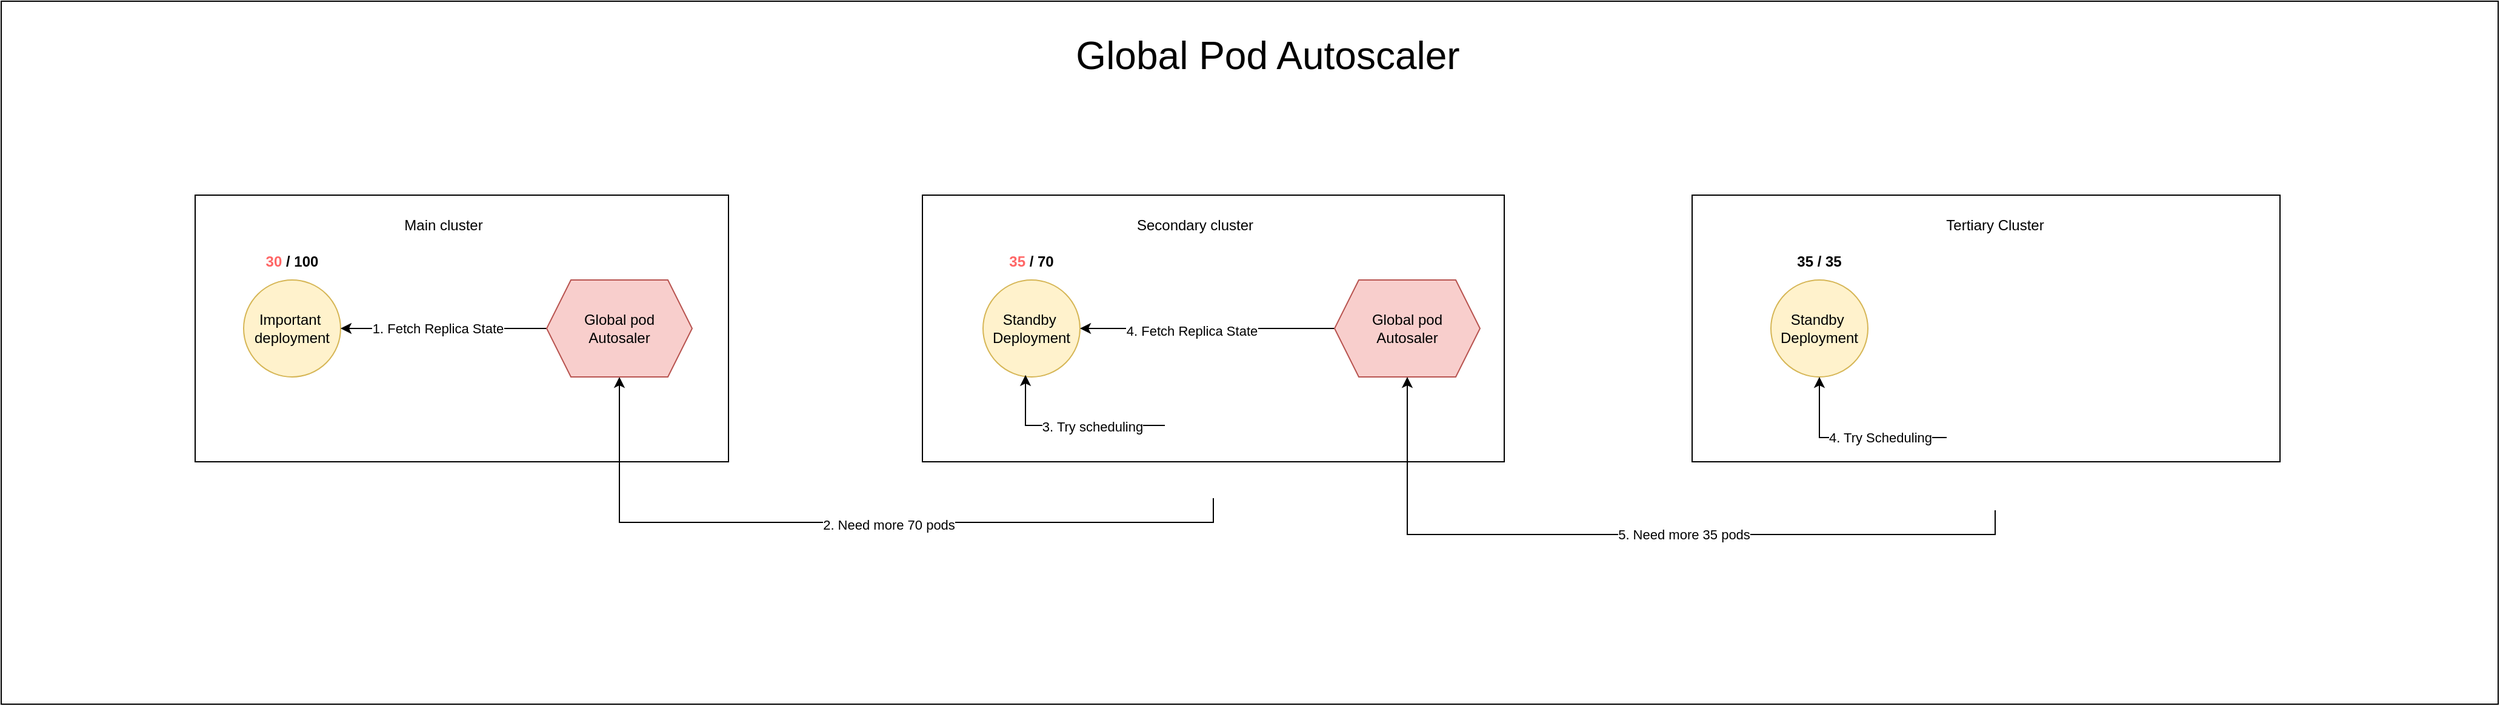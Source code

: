 <mxfile version="21.2.3" type="device">
  <diagram name="Page-1" id="9nVU4NVpcS5w5R7fApIO">
    <mxGraphModel dx="3213" dy="950" grid="1" gridSize="10" guides="1" tooltips="1" connect="1" arrows="1" fold="1" page="1" pageScale="1" pageWidth="850" pageHeight="1100" math="0" shadow="0">
      <root>
        <mxCell id="0" />
        <mxCell id="1" parent="0" />
        <mxCell id="V_JWUvDRR_tsWl3h22J2-32" value="" style="rounded=0;whiteSpace=wrap;html=1;" vertex="1" parent="1">
          <mxGeometry x="-120" y="60" width="2060" height="580" as="geometry" />
        </mxCell>
        <mxCell id="qhjuZyrbymtKn2wdhf-E-1" value="" style="rounded=0;whiteSpace=wrap;html=1;" parent="1" vertex="1">
          <mxGeometry x="40" y="220" width="440" height="220" as="geometry" />
        </mxCell>
        <mxCell id="V_JWUvDRR_tsWl3h22J2-1" value="" style="rounded=0;whiteSpace=wrap;html=1;" vertex="1" parent="1">
          <mxGeometry x="640" y="220" width="480" height="220" as="geometry" />
        </mxCell>
        <mxCell id="V_JWUvDRR_tsWl3h22J2-2" value="" style="rounded=0;whiteSpace=wrap;html=1;" vertex="1" parent="1">
          <mxGeometry x="1275" y="220" width="485" height="220" as="geometry" />
        </mxCell>
        <mxCell id="V_JWUvDRR_tsWl3h22J2-3" value="Main cluster" style="text;html=1;strokeColor=none;fillColor=none;align=center;verticalAlign=middle;whiteSpace=wrap;rounded=0;" vertex="1" parent="1">
          <mxGeometry x="180" y="230" width="130" height="30" as="geometry" />
        </mxCell>
        <mxCell id="V_JWUvDRR_tsWl3h22J2-4" value="Secondary cluster" style="text;html=1;strokeColor=none;fillColor=none;align=center;verticalAlign=middle;whiteSpace=wrap;rounded=0;" vertex="1" parent="1">
          <mxGeometry x="800" y="230" width="130" height="30" as="geometry" />
        </mxCell>
        <mxCell id="V_JWUvDRR_tsWl3h22J2-5" value="Tertiary Cluster" style="text;html=1;strokeColor=none;fillColor=none;align=center;verticalAlign=middle;whiteSpace=wrap;rounded=0;" vertex="1" parent="1">
          <mxGeometry x="1460" y="230" width="130" height="30" as="geometry" />
        </mxCell>
        <mxCell id="V_JWUvDRR_tsWl3h22J2-6" value="Important&amp;nbsp;&lt;br&gt;deployment" style="ellipse;whiteSpace=wrap;html=1;aspect=fixed;fillColor=#fff2cc;strokeColor=#d6b656;" vertex="1" parent="1">
          <mxGeometry x="80" y="290" width="80" height="80" as="geometry" />
        </mxCell>
        <mxCell id="V_JWUvDRR_tsWl3h22J2-7" value="Standby&amp;nbsp;&lt;br&gt;Deployment" style="ellipse;whiteSpace=wrap;html=1;aspect=fixed;fillColor=#fff2cc;strokeColor=#d6b656;" vertex="1" parent="1">
          <mxGeometry x="690" y="290" width="80" height="80" as="geometry" />
        </mxCell>
        <mxCell id="V_JWUvDRR_tsWl3h22J2-8" value="Standby&amp;nbsp;&lt;br&gt;Deployment" style="ellipse;whiteSpace=wrap;html=1;aspect=fixed;fillColor=#fff2cc;strokeColor=#d6b656;" vertex="1" parent="1">
          <mxGeometry x="1340" y="290" width="80" height="80" as="geometry" />
        </mxCell>
        <mxCell id="V_JWUvDRR_tsWl3h22J2-19" style="edgeStyle=orthogonalEdgeStyle;rounded=0;orthogonalLoop=1;jettySize=auto;html=1;exitX=0.5;exitY=1;exitDx=0;exitDy=0;entryX=0.5;entryY=1;entryDx=0;entryDy=0;" edge="1" parent="1" source="V_JWUvDRR_tsWl3h22J2-9" target="V_JWUvDRR_tsWl3h22J2-11">
          <mxGeometry relative="1" as="geometry" />
        </mxCell>
        <mxCell id="V_JWUvDRR_tsWl3h22J2-20" value="2. Need more 70 pods" style="edgeLabel;html=1;align=center;verticalAlign=middle;resizable=0;points=[];" vertex="1" connectable="0" parent="V_JWUvDRR_tsWl3h22J2-19">
          <mxGeometry x="-0.084" y="2" relative="1" as="geometry">
            <mxPoint as="offset" />
          </mxGeometry>
        </mxCell>
        <mxCell id="V_JWUvDRR_tsWl3h22J2-21" style="edgeStyle=orthogonalEdgeStyle;rounded=0;orthogonalLoop=1;jettySize=auto;html=1;exitX=0;exitY=0.25;exitDx=0;exitDy=0;entryX=0.438;entryY=0.98;entryDx=0;entryDy=0;entryPerimeter=0;" edge="1" parent="1" source="V_JWUvDRR_tsWl3h22J2-9" target="V_JWUvDRR_tsWl3h22J2-7">
          <mxGeometry relative="1" as="geometry" />
        </mxCell>
        <mxCell id="V_JWUvDRR_tsWl3h22J2-22" value="3. Try scheduling" style="edgeLabel;html=1;align=center;verticalAlign=middle;resizable=0;points=[];" vertex="1" connectable="0" parent="V_JWUvDRR_tsWl3h22J2-21">
          <mxGeometry x="-0.134" y="1" relative="1" as="geometry">
            <mxPoint x="8" as="offset" />
          </mxGeometry>
        </mxCell>
        <mxCell id="V_JWUvDRR_tsWl3h22J2-9" value="" style="shape=image;verticalLabelPosition=bottom;labelBackgroundColor=default;verticalAlign=top;aspect=fixed;imageAspect=0;image=https://keda.sh/img/logos/keda-icon-color.png;" vertex="1" parent="1">
          <mxGeometry x="840" y="390" width="80" height="80" as="geometry" />
        </mxCell>
        <mxCell id="V_JWUvDRR_tsWl3h22J2-14" style="edgeStyle=orthogonalEdgeStyle;rounded=0;orthogonalLoop=1;jettySize=auto;html=1;exitX=0;exitY=0.5;exitDx=0;exitDy=0;entryX=1;entryY=0.5;entryDx=0;entryDy=0;" edge="1" parent="1" source="V_JWUvDRR_tsWl3h22J2-11" target="V_JWUvDRR_tsWl3h22J2-6">
          <mxGeometry relative="1" as="geometry" />
        </mxCell>
        <mxCell id="V_JWUvDRR_tsWl3h22J2-15" value="1. Fetch Replica State" style="edgeLabel;html=1;align=center;verticalAlign=middle;resizable=0;points=[];" vertex="1" connectable="0" parent="V_JWUvDRR_tsWl3h22J2-14">
          <mxGeometry x="0.059" relative="1" as="geometry">
            <mxPoint as="offset" />
          </mxGeometry>
        </mxCell>
        <mxCell id="V_JWUvDRR_tsWl3h22J2-11" value="Global pod &lt;br&gt;Autosaler" style="shape=hexagon;perimeter=hexagonPerimeter2;whiteSpace=wrap;html=1;fixedSize=1;fillColor=#f8cecc;strokeColor=#b85450;" vertex="1" parent="1">
          <mxGeometry x="330" y="290" width="120" height="80" as="geometry" />
        </mxCell>
        <mxCell id="V_JWUvDRR_tsWl3h22J2-24" style="edgeStyle=orthogonalEdgeStyle;rounded=0;orthogonalLoop=1;jettySize=auto;html=1;exitX=0;exitY=0.5;exitDx=0;exitDy=0;entryX=1;entryY=0.5;entryDx=0;entryDy=0;" edge="1" parent="1" source="V_JWUvDRR_tsWl3h22J2-12" target="V_JWUvDRR_tsWl3h22J2-7">
          <mxGeometry relative="1" as="geometry" />
        </mxCell>
        <mxCell id="V_JWUvDRR_tsWl3h22J2-25" value="4. Fetch Replica State" style="edgeLabel;html=1;align=center;verticalAlign=middle;resizable=0;points=[];" vertex="1" connectable="0" parent="V_JWUvDRR_tsWl3h22J2-24">
          <mxGeometry x="0.126" y="2" relative="1" as="geometry">
            <mxPoint as="offset" />
          </mxGeometry>
        </mxCell>
        <mxCell id="V_JWUvDRR_tsWl3h22J2-12" value="Global pod &lt;br&gt;Autosaler" style="shape=hexagon;perimeter=hexagonPerimeter2;whiteSpace=wrap;html=1;fixedSize=1;fillColor=#f8cecc;strokeColor=#b85450;" vertex="1" parent="1">
          <mxGeometry x="980" y="290" width="120" height="80" as="geometry" />
        </mxCell>
        <mxCell id="V_JWUvDRR_tsWl3h22J2-27" style="edgeStyle=orthogonalEdgeStyle;rounded=0;orthogonalLoop=1;jettySize=auto;html=1;exitX=0.5;exitY=1;exitDx=0;exitDy=0;entryX=0.5;entryY=1;entryDx=0;entryDy=0;" edge="1" parent="1" source="V_JWUvDRR_tsWl3h22J2-13" target="V_JWUvDRR_tsWl3h22J2-12">
          <mxGeometry relative="1" as="geometry" />
        </mxCell>
        <mxCell id="V_JWUvDRR_tsWl3h22J2-28" value="5. Need more 35 pods" style="edgeLabel;html=1;align=center;verticalAlign=middle;resizable=0;points=[];" vertex="1" connectable="0" parent="V_JWUvDRR_tsWl3h22J2-27">
          <mxGeometry x="-0.126" relative="1" as="geometry">
            <mxPoint as="offset" />
          </mxGeometry>
        </mxCell>
        <mxCell id="V_JWUvDRR_tsWl3h22J2-30" style="edgeStyle=orthogonalEdgeStyle;rounded=0;orthogonalLoop=1;jettySize=auto;html=1;exitX=0;exitY=0.25;exitDx=0;exitDy=0;entryX=0.5;entryY=1;entryDx=0;entryDy=0;" edge="1" parent="1" source="V_JWUvDRR_tsWl3h22J2-13" target="V_JWUvDRR_tsWl3h22J2-8">
          <mxGeometry relative="1" as="geometry" />
        </mxCell>
        <mxCell id="V_JWUvDRR_tsWl3h22J2-31" value="4. Try Scheduling" style="edgeLabel;html=1;align=center;verticalAlign=middle;resizable=0;points=[];" vertex="1" connectable="0" parent="V_JWUvDRR_tsWl3h22J2-30">
          <mxGeometry x="-0.06" relative="1" as="geometry">
            <mxPoint x="18" as="offset" />
          </mxGeometry>
        </mxCell>
        <mxCell id="V_JWUvDRR_tsWl3h22J2-13" value="" style="shape=image;verticalLabelPosition=bottom;labelBackgroundColor=default;verticalAlign=top;aspect=fixed;imageAspect=0;image=https://keda.sh/img/logos/keda-icon-color.png;" vertex="1" parent="1">
          <mxGeometry x="1485" y="400" width="80" height="80" as="geometry" />
        </mxCell>
        <mxCell id="V_JWUvDRR_tsWl3h22J2-16" value="&lt;b&gt;&lt;font color=&quot;#ff6666&quot;&gt;30&amp;nbsp;&lt;/font&gt;/ 100&lt;/b&gt;" style="text;html=1;strokeColor=none;fillColor=none;align=center;verticalAlign=middle;whiteSpace=wrap;rounded=0;" vertex="1" parent="1">
          <mxGeometry x="90" y="260" width="60" height="30" as="geometry" />
        </mxCell>
        <mxCell id="V_JWUvDRR_tsWl3h22J2-23" value="&lt;b&gt;&lt;font color=&quot;#ff6666&quot;&gt;35&amp;nbsp;&lt;/font&gt;/ 70&lt;/b&gt;" style="text;html=1;strokeColor=none;fillColor=none;align=center;verticalAlign=middle;whiteSpace=wrap;rounded=0;" vertex="1" parent="1">
          <mxGeometry x="700" y="260" width="60" height="30" as="geometry" />
        </mxCell>
        <mxCell id="V_JWUvDRR_tsWl3h22J2-26" value="&lt;b&gt;35&amp;nbsp;/ 35&lt;/b&gt;" style="text;html=1;strokeColor=none;fillColor=none;align=center;verticalAlign=middle;whiteSpace=wrap;rounded=0;" vertex="1" parent="1">
          <mxGeometry x="1350" y="260" width="60" height="30" as="geometry" />
        </mxCell>
        <mxCell id="V_JWUvDRR_tsWl3h22J2-33" value="&lt;font style=&quot;font-size: 32px;&quot;&gt;Global Pod Autoscaler&lt;/font&gt;" style="text;html=1;strokeColor=none;fillColor=none;align=center;verticalAlign=middle;whiteSpace=wrap;rounded=0;" vertex="1" parent="1">
          <mxGeometry x="680" y="90" width="490" height="30" as="geometry" />
        </mxCell>
      </root>
    </mxGraphModel>
  </diagram>
</mxfile>
